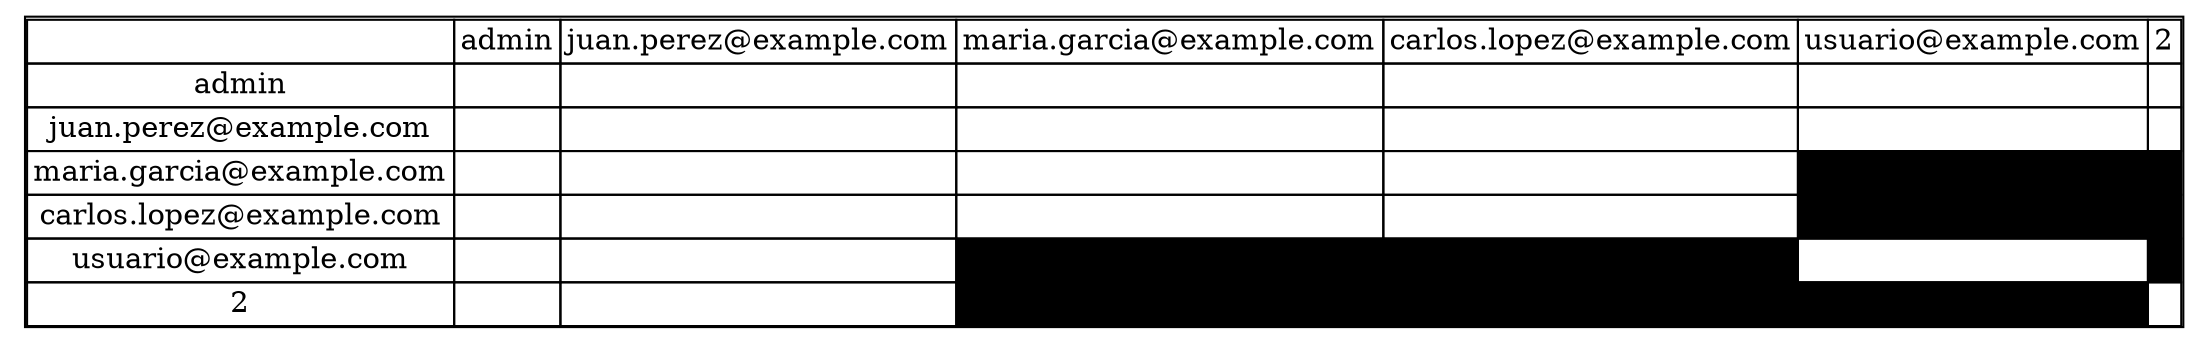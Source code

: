 digraph G {
node [shape=plaintext]
a [label=<
<table border='1' cellborder='1' cellspacing='0'>
<tr><td></td><td>admin</td><td>juan.perez@example.com</td><td>maria.garcia@example.com</td><td>carlos.lopez@example.com</td><td>usuario@example.com</td><td>2</td></tr>
<tr><td>admin</td><td></td><td></td><td></td><td></td><td></td><td></td></tr>
<tr><td>juan.perez@example.com</td><td></td><td></td><td></td><td></td><td></td><td></td></tr>
<tr><td>maria.garcia@example.com</td><td></td><td></td><td></td><td></td><td bgcolor='black'></td><td bgcolor='black'></td></tr>
<tr><td>carlos.lopez@example.com</td><td></td><td></td><td></td><td></td><td bgcolor='black'></td><td bgcolor='black'></td></tr>
<tr><td>usuario@example.com</td><td></td><td></td><td bgcolor='black'></td><td bgcolor='black'></td><td></td><td bgcolor='black'></td></tr>
<tr><td>2</td><td></td><td></td><td bgcolor='black'></td><td bgcolor='black'></td><td bgcolor='black'></td><td></td></tr>
</table>>];
}

